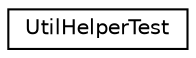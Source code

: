 digraph G
{
  edge [fontname="Helvetica",fontsize="10",labelfontname="Helvetica",labelfontsize="10"];
  node [fontname="Helvetica",fontsize="10",shape=record];
  rankdir=LR;
  Node1 [label="UtilHelperTest",height=0.2,width=0.4,color="black", fillcolor="white", style="filled",URL="$class_util_helper_test.html"];
}
